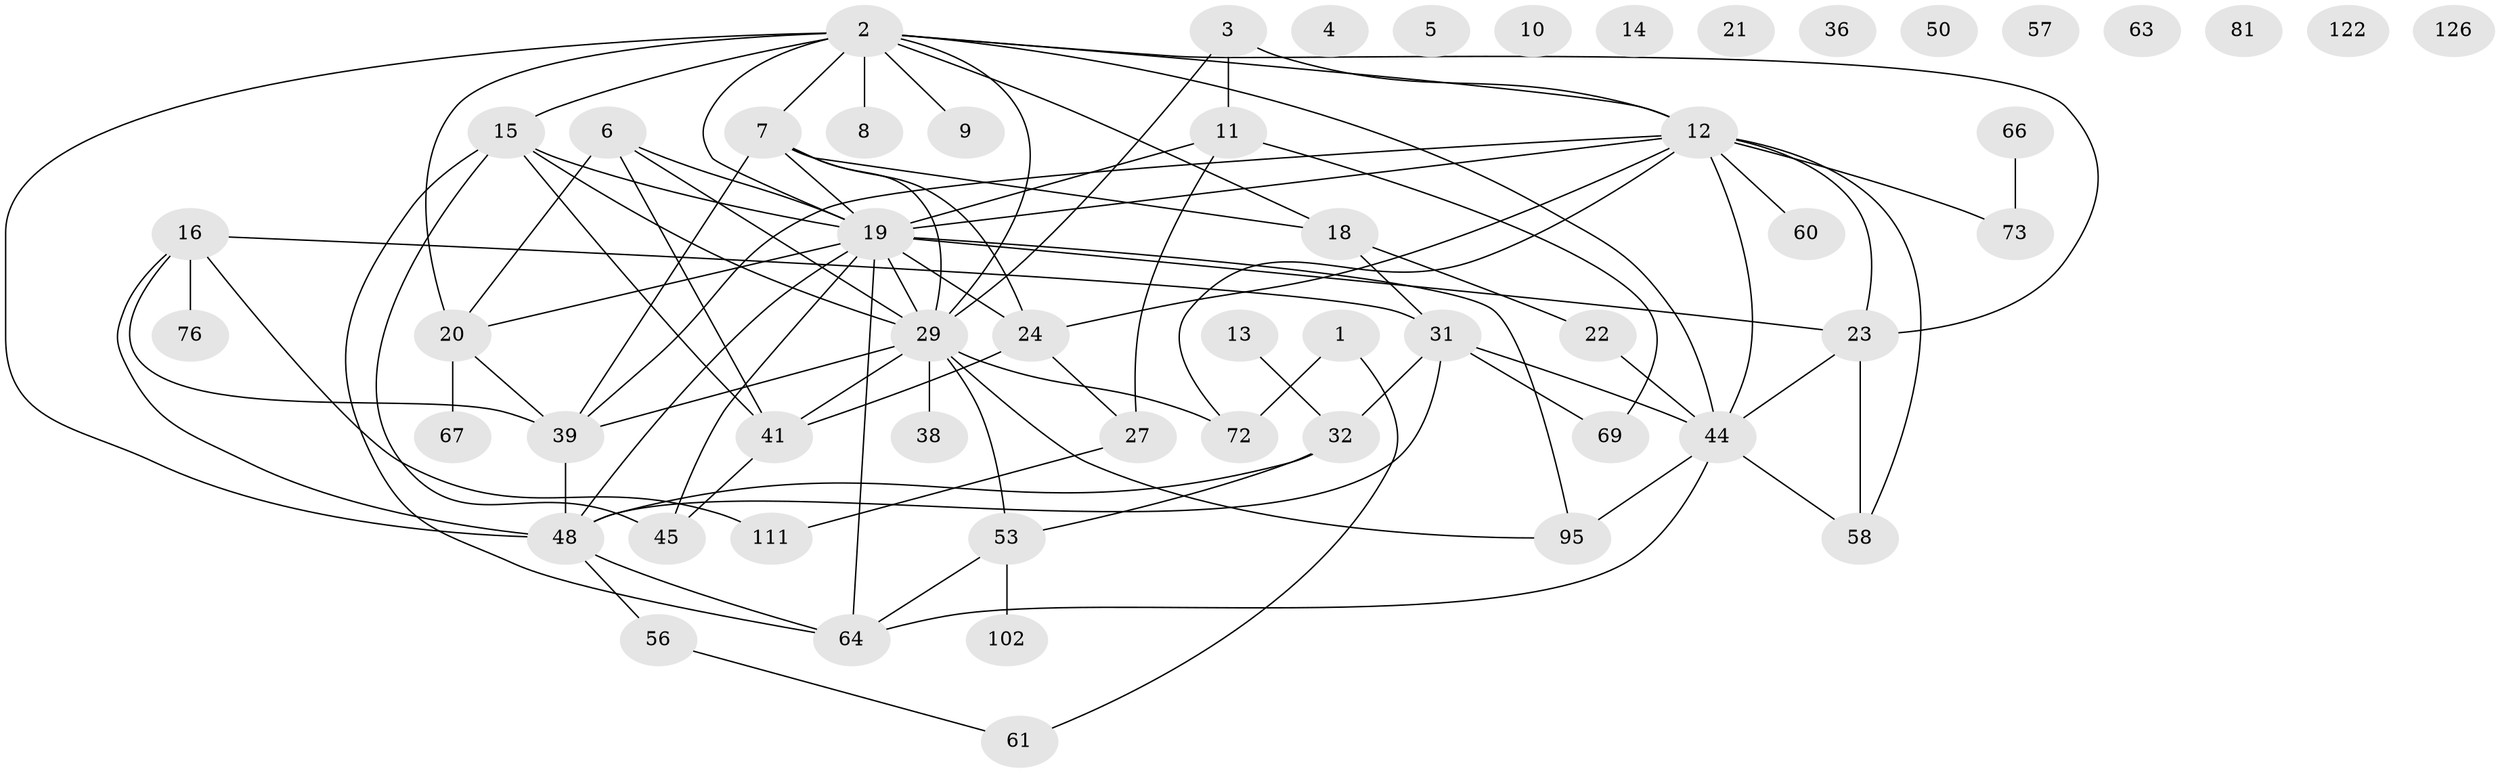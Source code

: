 // original degree distribution, {1: 0.17164179104477612, 5: 0.08208955223880597, 0: 0.07462686567164178, 3: 0.21641791044776118, 2: 0.2835820895522388, 6: 0.04477611940298507, 4: 0.11194029850746269, 9: 0.007462686567164179, 8: 0.007462686567164179}
// Generated by graph-tools (version 1.1) at 2025/16/03/04/25 18:16:29]
// undirected, 55 vertices, 90 edges
graph export_dot {
graph [start="1"]
  node [color=gray90,style=filled];
  1 [super="+99"];
  2 [super="+17+59+30"];
  3 [super="+55"];
  4;
  5;
  6 [super="+120+97"];
  7 [super="+83"];
  8;
  9;
  10;
  11 [super="+78+77"];
  12 [super="+33+26"];
  13 [super="+28"];
  14 [super="+128"];
  15 [super="+75+54"];
  16 [super="+49"];
  18 [super="+46"];
  19 [super="+40+112+92"];
  20 [super="+65+25+68+114"];
  21;
  22 [super="+74+94"];
  23 [super="+51"];
  24 [super="+127"];
  27 [super="+52"];
  29 [super="+34+37"];
  31 [super="+71+107"];
  32 [super="+70+121+47"];
  36;
  38 [super="+42"];
  39 [super="+113+91"];
  41 [super="+93+101"];
  44 [super="+129+80+103+87"];
  45 [super="+110+108+89"];
  48 [super="+79+117"];
  50 [super="+86"];
  53 [super="+105+82"];
  56 [super="+85"];
  57;
  58 [super="+106"];
  60 [super="+84"];
  61 [super="+90+109"];
  63;
  64 [super="+104"];
  66 [super="+118"];
  67;
  69;
  72;
  73;
  76;
  81;
  95 [super="+96"];
  102;
  111 [super="+116"];
  122;
  126;
  1 -- 72;
  1 -- 61;
  2 -- 7;
  2 -- 8;
  2 -- 29;
  2 -- 19;
  2 -- 23;
  2 -- 20;
  2 -- 48;
  2 -- 18;
  2 -- 12;
  2 -- 9;
  2 -- 15 [weight=2];
  2 -- 44;
  3 -- 11;
  3 -- 12;
  3 -- 29;
  6 -- 41;
  6 -- 20;
  6 -- 19;
  6 -- 29;
  7 -- 24;
  7 -- 19;
  7 -- 18;
  7 -- 29;
  7 -- 39;
  11 -- 27;
  11 -- 19;
  11 -- 69;
  12 -- 19;
  12 -- 72;
  12 -- 73;
  12 -- 23;
  12 -- 24;
  12 -- 60;
  12 -- 58;
  12 -- 39;
  12 -- 44;
  13 -- 32;
  15 -- 64;
  15 -- 19;
  15 -- 41;
  15 -- 29;
  15 -- 45;
  16 -- 48;
  16 -- 39;
  16 -- 76;
  16 -- 111;
  16 -- 31;
  18 -- 31;
  18 -- 22;
  19 -- 24;
  19 -- 45 [weight=2];
  19 -- 20;
  19 -- 48;
  19 -- 23;
  19 -- 64 [weight=2];
  19 -- 29 [weight=2];
  19 -- 95;
  20 -- 67 [weight=2];
  20 -- 39;
  22 -- 44;
  23 -- 44 [weight=2];
  23 -- 58;
  24 -- 27;
  24 -- 41;
  27 -- 111;
  29 -- 53;
  29 -- 38;
  29 -- 95;
  29 -- 41 [weight=2];
  29 -- 39;
  29 -- 72;
  31 -- 69;
  31 -- 32;
  31 -- 48;
  31 -- 44;
  32 -- 53;
  32 -- 48;
  39 -- 48;
  41 -- 45;
  44 -- 64;
  44 -- 58;
  44 -- 95 [weight=2];
  48 -- 64;
  48 -- 56;
  53 -- 102;
  53 -- 64;
  56 -- 61;
  66 -- 73;
}
